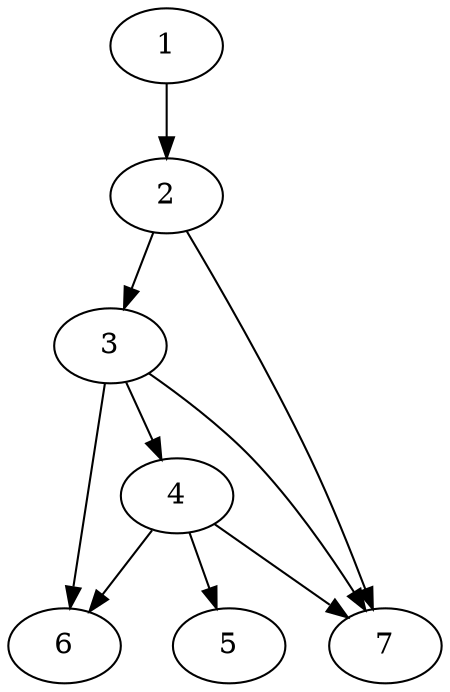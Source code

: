 strict digraph {


	"1" [  weight=0 ];

	"1" -> "2" [  weight=0 ];

	"2" [  weight=0 ];

	"2" -> "3" [  weight=0 ];

	"2" -> "7" [  weight=0 ];

	"3" [  weight=0 ];

	"3" -> "6" [  weight=0 ];

	"3" -> "7" [  weight=0 ];

	"3" -> "4" [  weight=0 ];

	"4" [  weight=0 ];

	"4" -> "5" [  weight=0 ];

	"4" -> "6" [  weight=0 ];

	"4" -> "7" [  weight=0 ];

	"5" [  weight=0 ];

	"6" [  weight=0 ];

	"7" [  weight=0 ];

}
